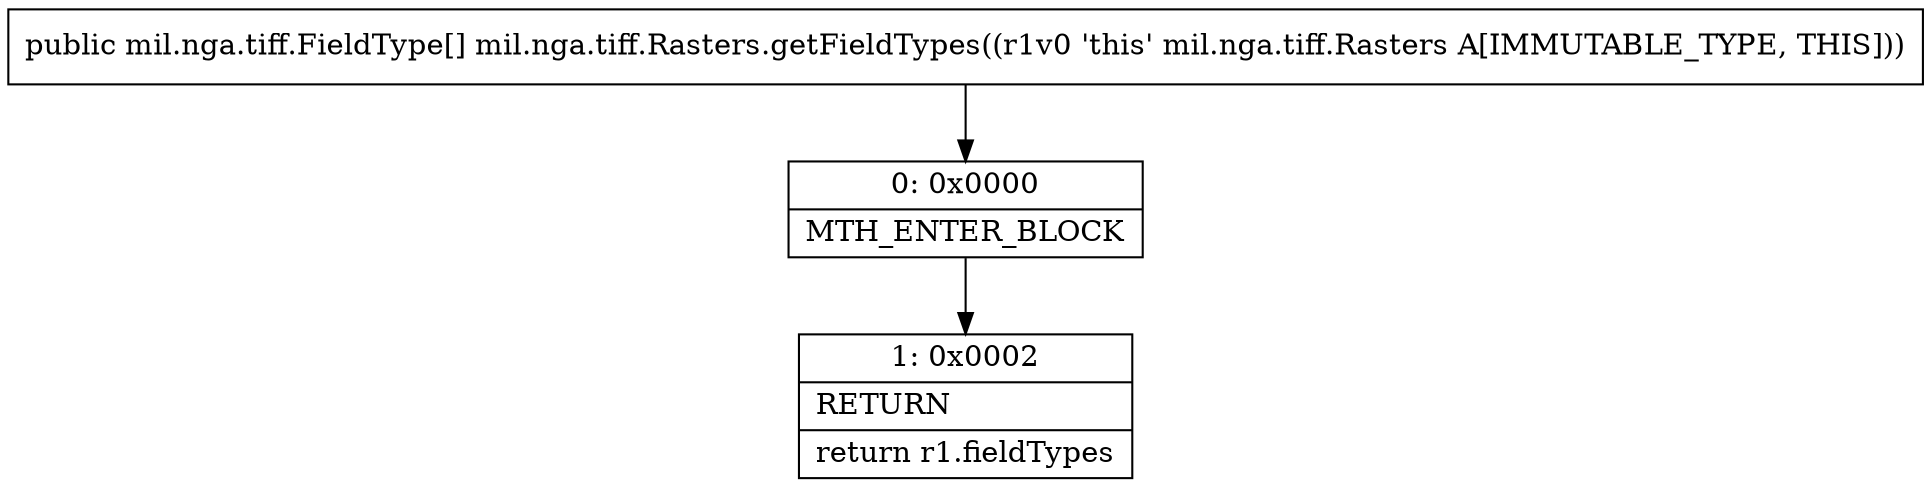digraph "CFG formil.nga.tiff.Rasters.getFieldTypes()[Lmil\/nga\/tiff\/FieldType;" {
Node_0 [shape=record,label="{0\:\ 0x0000|MTH_ENTER_BLOCK\l}"];
Node_1 [shape=record,label="{1\:\ 0x0002|RETURN\l|return r1.fieldTypes\l}"];
MethodNode[shape=record,label="{public mil.nga.tiff.FieldType[] mil.nga.tiff.Rasters.getFieldTypes((r1v0 'this' mil.nga.tiff.Rasters A[IMMUTABLE_TYPE, THIS])) }"];
MethodNode -> Node_0;
Node_0 -> Node_1;
}

